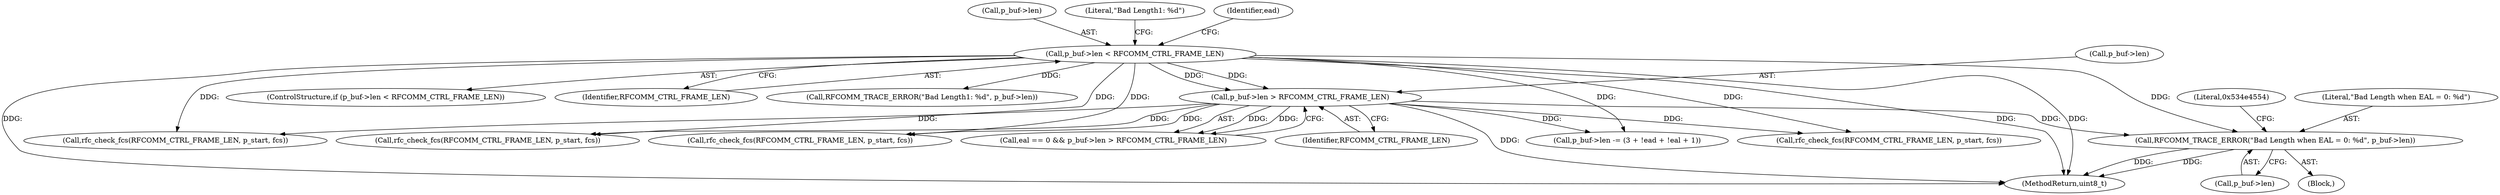 digraph "0_Android_d4a34fefbf292d1e02336e4e272da3ef1e3eef85@pointer" {
"1000209" [label="(Call,RFCOMM_TRACE_ERROR(\"Bad Length when EAL = 0: %d\", p_buf->len))"];
"1000133" [label="(Call,p_buf->len < RFCOMM_CTRL_FRAME_LEN)"];
"1000190" [label="(Call,p_buf->len > RFCOMM_CTRL_FRAME_LEN)"];
"1000209" [label="(Call,RFCOMM_TRACE_ERROR(\"Bad Length when EAL = 0: %d\", p_buf->len))"];
"1000134" [label="(Call,p_buf->len)"];
"1000186" [label="(Call,eal == 0 && p_buf->len > RFCOMM_CTRL_FRAME_LEN)"];
"1000132" [label="(ControlStructure,if (p_buf->len < RFCOMM_CTRL_FRAME_LEN))"];
"1000211" [label="(Call,p_buf->len)"];
"1000137" [label="(Identifier,RFCOMM_CTRL_FRAME_LEN)"];
"1000208" [label="(Block,)"];
"1000139" [label="(Call,RFCOMM_TRACE_ERROR(\"Bad Length1: %d\", p_buf->len))"];
"1000191" [label="(Call,p_buf->len)"];
"1000140" [label="(Literal,\"Bad Length1: %d\")"];
"1000215" [label="(Literal,0x534e4554)"];
"1000375" [label="(Call,rfc_check_fcs(RFCOMM_CTRL_FRAME_LEN, p_start, fcs))"];
"1000133" [label="(Call,p_buf->len < RFCOMM_CTRL_FRAME_LEN)"];
"1000497" [label="(MethodReturn,uint8_t)"];
"1000147" [label="(Identifier,ead)"];
"1000190" [label="(Call,p_buf->len > RFCOMM_CTRL_FRAME_LEN)"];
"1000219" [label="(Call,p_buf->len -= (3 + !ead + !eal + 1))"];
"1000339" [label="(Call,rfc_check_fcs(RFCOMM_CTRL_FRAME_LEN, p_start, fcs))"];
"1000210" [label="(Literal,\"Bad Length when EAL = 0: %d\")"];
"1000194" [label="(Identifier,RFCOMM_CTRL_FRAME_LEN)"];
"1000406" [label="(Call,rfc_check_fcs(RFCOMM_CTRL_FRAME_LEN, p_start, fcs))"];
"1000442" [label="(Call,rfc_check_fcs(RFCOMM_CTRL_FRAME_LEN, p_start, fcs))"];
"1000209" -> "1000208"  [label="AST: "];
"1000209" -> "1000211"  [label="CFG: "];
"1000210" -> "1000209"  [label="AST: "];
"1000211" -> "1000209"  [label="AST: "];
"1000215" -> "1000209"  [label="CFG: "];
"1000209" -> "1000497"  [label="DDG: "];
"1000209" -> "1000497"  [label="DDG: "];
"1000133" -> "1000209"  [label="DDG: "];
"1000190" -> "1000209"  [label="DDG: "];
"1000133" -> "1000132"  [label="AST: "];
"1000133" -> "1000137"  [label="CFG: "];
"1000134" -> "1000133"  [label="AST: "];
"1000137" -> "1000133"  [label="AST: "];
"1000140" -> "1000133"  [label="CFG: "];
"1000147" -> "1000133"  [label="CFG: "];
"1000133" -> "1000497"  [label="DDG: "];
"1000133" -> "1000497"  [label="DDG: "];
"1000133" -> "1000497"  [label="DDG: "];
"1000133" -> "1000139"  [label="DDG: "];
"1000133" -> "1000190"  [label="DDG: "];
"1000133" -> "1000190"  [label="DDG: "];
"1000133" -> "1000219"  [label="DDG: "];
"1000133" -> "1000339"  [label="DDG: "];
"1000133" -> "1000375"  [label="DDG: "];
"1000133" -> "1000406"  [label="DDG: "];
"1000133" -> "1000442"  [label="DDG: "];
"1000190" -> "1000186"  [label="AST: "];
"1000190" -> "1000194"  [label="CFG: "];
"1000191" -> "1000190"  [label="AST: "];
"1000194" -> "1000190"  [label="AST: "];
"1000186" -> "1000190"  [label="CFG: "];
"1000190" -> "1000497"  [label="DDG: "];
"1000190" -> "1000186"  [label="DDG: "];
"1000190" -> "1000186"  [label="DDG: "];
"1000190" -> "1000219"  [label="DDG: "];
"1000190" -> "1000339"  [label="DDG: "];
"1000190" -> "1000375"  [label="DDG: "];
"1000190" -> "1000406"  [label="DDG: "];
"1000190" -> "1000442"  [label="DDG: "];
}
